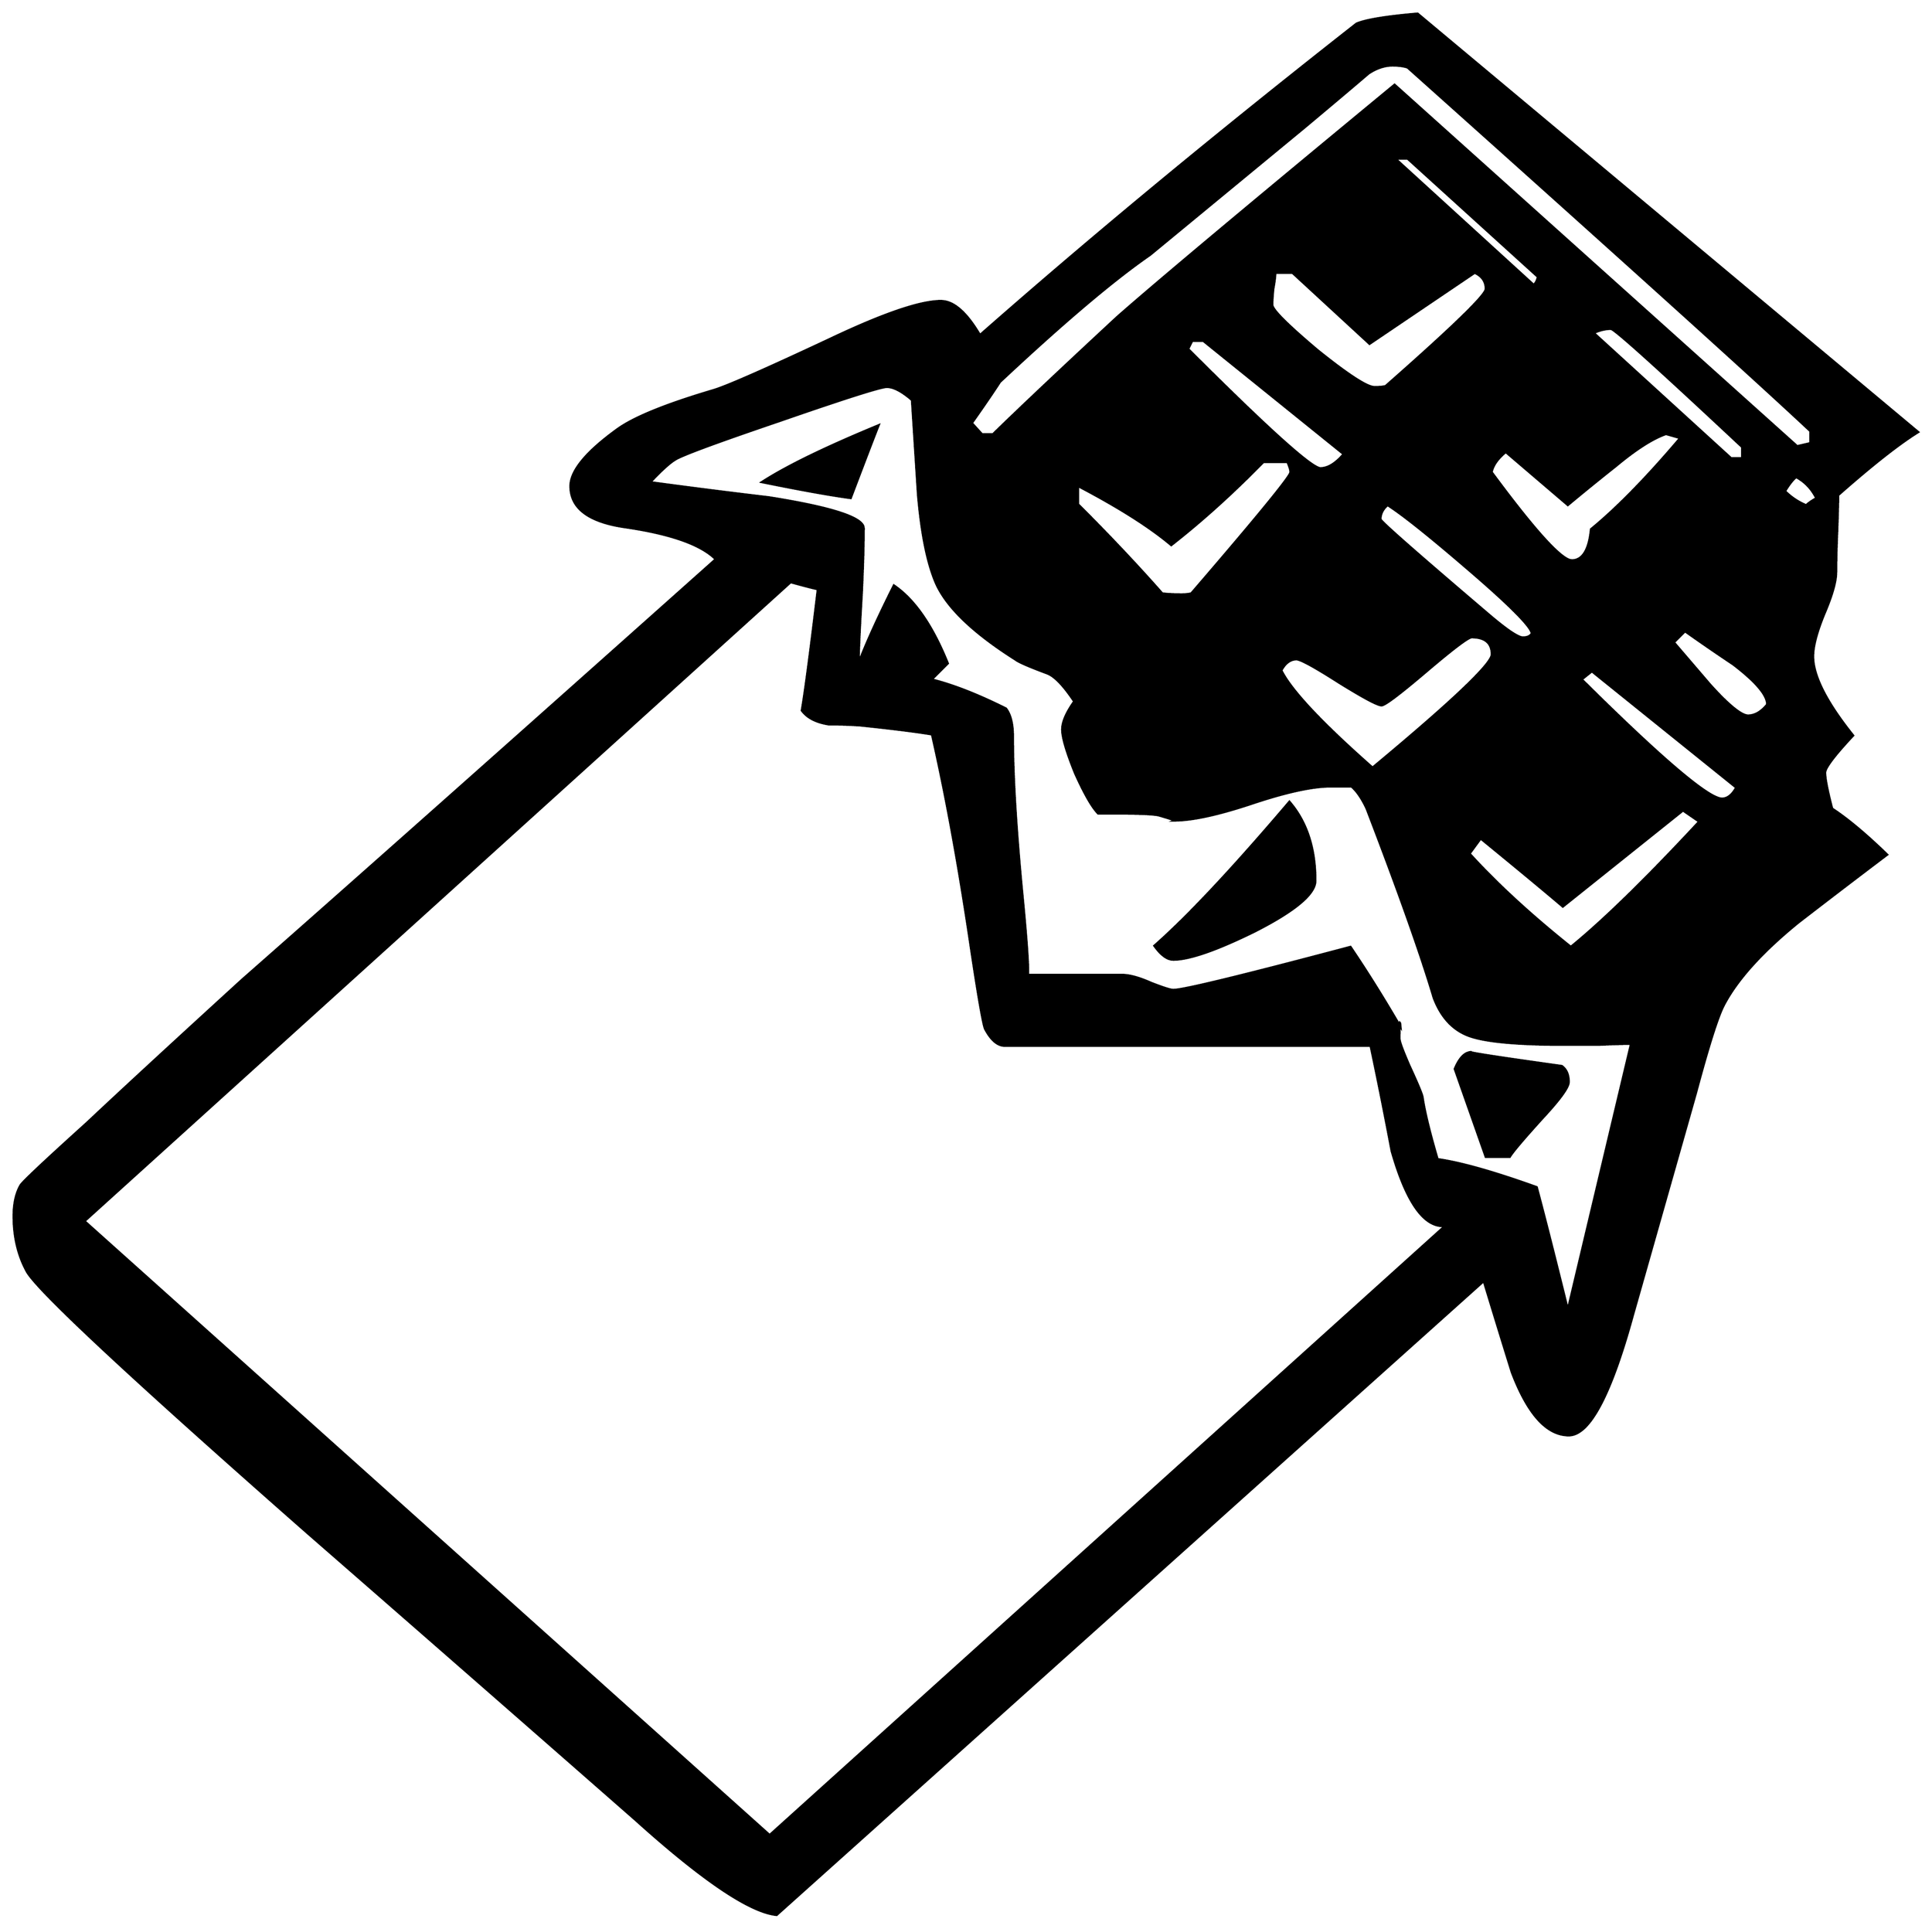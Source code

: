 


\begin{tikzpicture}[y=0.80pt, x=0.80pt, yscale=-1.0, xscale=1.0, inner sep=0pt, outer sep=0pt]
\begin{scope}[shift={(100.0,1708.0)},nonzero rule]
  \path[draw=.,fill=.,line width=1.600pt] (1984.0,-1116.0) ..
    controls (1964.667,-1104.0) and (1938.0,-1083.0) ..
    (1904.0,-1053.0) .. controls (1904.0,-1045.667) and
    (1903.667,-1033.333) .. (1903.0,-1016.0) .. controls
    (1902.333,-999.333) and (1902.0,-986.0) .. (1902.0,-976.0) ..
    controls (1902.0,-966.667) and (1898.0,-952.667) ..
    (1890.0,-934.0) .. controls (1882.667,-916.0) and
    (1879.0,-902.0) .. (1879.0,-892.0) .. controls
    (1879.0,-872.667) and (1892.333,-846.333) .. (1919.0,-813.0) ..
    controls (1900.333,-793.0) and (1891.0,-780.667) ..
    (1891.0,-776.0) .. controls (1891.0,-770.0) and
    (1893.333,-758.0) .. (1898.0,-740.0) .. controls
    (1913.333,-730.0) and (1931.667,-714.667) .. (1953.0,-694.0) ..
    controls (1923.0,-671.333) and (1893.333,-648.667) ..
    (1864.0,-626.0) .. controls (1828.0,-596.667) and
    (1803.333,-569.333) .. (1790.0,-544.0) .. controls
    (1784.0,-532.667) and (1774.667,-503.333) .. (1762.0,-456.0) ..
    controls (1748.0,-406.667) and (1727.0,-332.667) ..
    (1699.0,-234.0) .. controls (1677.0,-154.0) and
    (1655.667,-114.0) .. (1635.0,-114.0) .. controls
    (1613.0,-114.0) and (1594.0,-135.0) .. (1578.0,-177.0) ..
    controls (1568.667,-207.0) and (1559.333,-237.333) ..
    (1550.0,-268.0) -- (844.0,365.0) .. controls (817.333,362.333)
    and (770.333,330.667) .. (703.0,270.0) .. controls (594.333,174.667)
    and (485.333,79.333) .. (376.0,-16.0) .. controls (198.667,-172.0)
    and (105.0,-259.333) .. (95.0,-278.0) .. controls
    (86.333,-294.0) and (82.0,-312.333) .. (82.0,-333.0) .. controls
    (82.0,-345.667) and (84.333,-356.0) .. (89.0,-364.0) .. controls
    (91.667,-368.0) and (113.667,-388.667) .. (155.0,-426.0) ..
    controls (189.0,-458.0) and (240.667,-505.667) .. (310.0,-569.0)
    .. controls (415.333,-661.667) and (573.0,-801.667) ..
    (783.0,-989.0) .. controls (768.333,-1003.667) and
    (738.0,-1014.333) .. (692.0,-1021.0) .. controls
    (656.0,-1026.333) and (638.0,-1040.0) .. (638.0,-1062.0) ..
    controls (638.0,-1077.333) and (653.667,-1096.333) ..
    (685.0,-1119.0) .. controls (701.667,-1131.0) and
    (733.667,-1144.0) .. (781.0,-1158.0) .. controls
    (794.333,-1162.0) and (833.0,-1179.0) .. (897.0,-1209.0) ..
    controls (950.333,-1234.333) and (987.333,-1247.0) ..
    (1008.0,-1247.0) .. controls (1020.667,-1247.0) and
    (1033.667,-1235.667) .. (1047.0,-1213.0) .. controls
    (1158.333,-1311.0) and (1283.667,-1414.667) .. (1423.0,-1524.0) ..
    controls (1432.333,-1528.0) and (1452.667,-1531.333) ..
    (1484.0,-1534.0) -- (1984.0,-1116.0) --
    cycle(1882.0,-1050.0) .. controls (1877.333,-1059.333) and
    (1870.667,-1066.333) .. (1862.0,-1071.0) .. controls
    (1858.667,-1068.333) and (1855.0,-1063.667) .. (1851.0,-1057.0) ..
    controls (1857.0,-1051.0) and (1864.0,-1046.333) ..
    (1872.0,-1043.0) .. controls (1874.0,-1045.0) and
    (1877.333,-1047.333) .. (1882.0,-1050.0) --
    cycle(1808.0,-1090.0) -- (1808.0,-1101.0) .. controls
    (1724.0,-1179.667) and (1680.333,-1219.0) .. (1677.0,-1219.0) ..
    controls (1671.667,-1219.0) and (1666.0,-1217.667) ..
    (1660.0,-1215.0) -- (1797.0,-1090.0) -- (1808.0,-1090.0) --
    cycle(1604.0,-1271.0) -- (1474.0,-1389.0) --
    (1462.0,-1389.0) -- (1600.0,-1263.0) .. controls
    (1602.0,-1265.0) and (1603.333,-1267.667) .. (1604.0,-1271.0) --
    cycle(1876.0,-1105.0) -- (1876.0,-1117.0) .. controls
    (1822.0,-1167.667) and (1688.0,-1288.667) .. (1474.0,-1480.0) ..
    controls (1470.0,-1481.333) and (1465.0,-1482.0) ..
    (1459.0,-1482.0) .. controls (1451.0,-1482.0) and
    (1443.0,-1479.333) .. (1435.0,-1474.0) .. controls
    (1421.0,-1462.0) and (1399.667,-1444.0) .. (1371.0,-1420.0) --
    (1217.0,-1293.0) .. controls (1180.333,-1267.667) and
    (1130.333,-1225.333) .. (1067.0,-1166.0) .. controls
    (1061.0,-1156.667) and (1051.667,-1143.0) .. (1039.0,-1125.0) --
    (1049.0,-1114.0) -- (1060.0,-1114.0) .. controls
    (1087.333,-1140.667) and (1128.667,-1179.667) .. (1184.0,-1231.0) ..
    controls (1223.333,-1265.667) and (1315.667,-1343.0) ..
    (1461.0,-1463.0) -- (1863.0,-1102.0) -- (1876.0,-1105.0) --
    cycle(1746.0,-1110.0) -- (1732.0,-1114.0) .. controls
    (1718.667,-1109.333) and (1702.0,-1098.667) .. (1682.0,-1082.0) ..
    controls (1666.0,-1069.333) and (1650.0,-1056.333) ..
    (1634.0,-1043.0) -- (1572.0,-1096.0) .. controls
    (1564.0,-1089.333) and (1559.333,-1082.667) .. (1558.0,-1076.0) ..
    controls (1601.333,-1017.333) and (1628.0,-988.0) ..
    (1638.0,-988.0) .. controls (1648.667,-988.0) and
    (1655.0,-998.333) .. (1657.0,-1019.0) .. controls
    (1683.0,-1040.333) and (1712.667,-1070.667) .. (1746.0,-1110.0) --
    cycle(1552.0,-1259.0) .. controls (1552.0,-1266.333) and
    (1548.333,-1271.667) .. (1541.0,-1275.0) -- (1436.0,-1204.0) --
    (1359.0,-1275.0) -- (1342.0,-1275.0) .. controls
    (1342.0,-1271.667) and (1341.333,-1266.333) .. (1340.0,-1259.0) ..
    controls (1339.333,-1252.333) and (1339.0,-1247.0) ..
    (1339.0,-1243.0) .. controls (1339.0,-1238.333) and
    (1354.0,-1223.333) .. (1384.0,-1198.0) .. controls
    (1414.667,-1173.333) and (1433.667,-1161.0) .. (1441.0,-1161.0) ..
    controls (1445.667,-1161.0) and (1449.333,-1161.333) ..
    (1452.0,-1162.0) .. controls (1518.667,-1220.667) and
    (1552.0,-1253.0) .. (1552.0,-1259.0) -- cycle(1833.0,-844.0)
    .. controls (1833.0,-853.333) and (1821.667,-866.667) ..
    (1799.0,-884.0) .. controls (1783.0,-894.667) and
    (1767.0,-905.667) .. (1751.0,-917.0) -- (1740.0,-906.0) ..
    controls (1752.0,-892.0) and (1764.0,-878.0) ..
    (1776.0,-864.0) .. controls (1794.667,-843.333) and
    (1807.333,-833.0) .. (1814.0,-833.0) .. controls
    (1820.667,-833.0) and (1827.0,-836.667) .. (1833.0,-844.0) --
    cycle(1802.0,-761.0) -- (1658.0,-877.0) -- (1648.0,-869.0)
    .. controls (1728.0,-789.667) and (1774.667,-750.0) ..
    (1788.0,-750.0) .. controls (1793.333,-750.0) and
    (1798.0,-753.667) .. (1802.0,-761.0) -- cycle(1598.0,-915.0)
    .. controls (1596.667,-922.333) and (1575.0,-944.0) ..
    (1533.0,-980.0) .. controls (1495.0,-1012.667) and
    (1468.667,-1033.667) .. (1454.0,-1043.0) .. controls
    (1449.333,-1039.0) and (1447.0,-1034.333) .. (1447.0,-1029.0) ..
    controls (1447.0,-1027.0) and (1483.0,-995.333) ..
    (1555.0,-934.0) .. controls (1573.0,-918.667) and
    (1584.333,-911.0) .. (1589.0,-911.0) .. controls
    (1593.667,-911.0) and (1596.667,-912.333) .. (1598.0,-915.0) --
    cycle(1410.0,-1094.0) -- (1270.0,-1207.0) --
    (1259.0,-1207.0) -- (1255.0,-1199.0) .. controls
    (1334.333,-1119.667) and (1378.333,-1080.0) .. (1387.0,-1080.0) ..
    controls (1394.333,-1080.0) and (1402.0,-1084.667) ..
    (1410.0,-1094.0) -- cycle(1765.0,-727.0) -- (1749.0,-738.0)
    -- (1629.0,-642.0) .. controls (1611.0,-657.333) and
    (1583.667,-680.0) .. (1547.0,-710.0) -- (1536.0,-695.0) ..
    controls (1563.333,-665.0) and (1597.0,-634.0) ..
    (1637.0,-602.0) .. controls (1669.667,-628.667) and
    (1712.333,-670.333) .. (1765.0,-727.0) -- cycle(1558.0,-894.0)
    .. controls (1558.0,-905.333) and (1551.333,-911.0) ..
    (1538.0,-911.0) .. controls (1534.667,-911.0) and
    (1519.667,-899.667) .. (1493.0,-877.0) .. controls
    (1466.333,-854.333) and (1451.333,-843.0) .. (1448.0,-843.0) ..
    controls (1444.0,-843.0) and (1429.667,-850.667) ..
    (1405.0,-866.0) .. controls (1381.0,-881.333) and
    (1367.0,-889.0) .. (1363.0,-889.0) .. controls
    (1357.0,-889.0) and (1352.0,-885.333) .. (1348.0,-878.0) ..
    controls (1358.0,-858.0) and (1388.333,-825.667) ..
    (1439.0,-781.0) .. controls (1518.333,-847.0) and
    (1558.0,-884.667) .. (1558.0,-894.0) -- cycle(1357.0,-1076.0)
    .. controls (1357.0,-1078.0) and (1356.0,-1081.333) ..
    (1354.0,-1086.0) -- (1330.0,-1086.0) .. controls
    (1299.333,-1054.667) and (1268.667,-1027.0) .. (1238.0,-1003.0) ..
    controls (1216.667,-1021.0) and (1185.667,-1040.667) ..
    (1145.0,-1062.0) -- (1145.0,-1044.0) .. controls
    (1176.333,-1012.667) and (1204.333,-983.0) .. (1229.0,-955.0) ..
    controls (1233.667,-954.333) and (1240.333,-954.0) ..
    (1249.0,-954.0) .. controls (1252.333,-954.0) and
    (1255.333,-954.333) .. (1258.0,-955.0) .. controls
    (1324.0,-1031.667) and (1357.0,-1072.0) .. (1357.0,-1076.0) --
    cycle(1697.0,-505.0) .. controls (1690.333,-505.0) and
    (1679.333,-504.667) .. (1664.0,-504.0) .. controls
    (1649.333,-504.0) and (1638.333,-504.0) .. (1631.0,-504.0) ..
    controls (1583.0,-504.0) and (1551.0,-507.0) ..
    (1535.0,-513.0) .. controls (1519.0,-519.0) and
    (1507.333,-531.667) .. (1500.0,-551.0) .. controls
    (1487.333,-593.667) and (1465.0,-656.667) .. (1433.0,-740.0) ..
    controls (1428.333,-750.0) and (1423.333,-757.333) ..
    (1418.0,-762.0) -- (1397.0,-762.0) .. controls
    (1379.0,-762.0) and (1353.0,-756.333) .. (1319.0,-745.0) ..
    controls (1285.0,-733.667) and (1259.0,-728.0) ..
    (1241.0,-728.0) .. controls (1242.333,-728.0) and
    (1237.333,-729.667) .. (1226.0,-733.0) .. controls
    (1221.333,-734.333) and (1206.0,-735.0) .. (1180.0,-735.0) --
    (1165.0,-735.0) .. controls (1159.0,-741.0) and
    (1151.333,-754.333) .. (1142.0,-775.0) .. controls
    (1133.333,-796.333) and (1129.0,-811.0) .. (1129.0,-819.0) ..
    controls (1129.0,-826.333) and (1133.0,-835.667) ..
    (1141.0,-847.0) .. controls (1130.333,-863.0) and
    (1121.333,-872.333) .. (1114.0,-875.0) .. controls
    (1096.0,-881.667) and (1085.333,-886.333) .. (1082.0,-889.0) ..
    controls (1040.0,-915.667) and (1013.667,-941.0) ..
    (1003.0,-965.0) .. controls (994.333,-985.0) and
    (988.333,-1014.667) .. (985.0,-1054.0) .. controls
    (983.0,-1085.333) and (981.0,-1116.667) .. (979.0,-1148.0) ..
    controls (969.0,-1156.667) and (960.667,-1161.0) ..
    (954.0,-1161.0) .. controls (948.0,-1161.0) and
    (912.333,-1149.667) .. (847.0,-1127.0) .. controls
    (782.333,-1105.0) and (747.333,-1092.0) .. (742.0,-1088.0) ..
    controls (736.667,-1084.667) and (728.667,-1077.333) ..
    (718.0,-1066.0) .. controls (757.333,-1060.667) and
    (796.667,-1055.667) .. (836.0,-1051.0) .. controls
    (899.333,-1041.0) and (931.0,-1030.667) .. (931.0,-1020.0) ..
    controls (931.0,-1003.333) and (930.333,-981.0) ..
    (929.0,-953.0) .. controls (927.0,-919.667) and (926.0,-897.333)
    .. (926.0,-886.0) .. controls (933.333,-905.333) and
    (945.0,-931.0) .. (961.0,-963.0) .. controls (981.667,-949.0)
    and (999.667,-923.0) .. (1015.0,-885.0) -- (999.0,-869.0) ..
    controls (1020.333,-863.667) and (1045.0,-854.0) ..
    (1073.0,-840.0) .. controls (1077.667,-834.0) and
    (1080.0,-824.667) .. (1080.0,-812.0) .. controls
    (1080.0,-773.333) and (1083.0,-722.333) .. (1089.0,-659.0) ..
    controls (1093.667,-611.0) and (1095.667,-582.667) ..
    (1095.0,-574.0) -- (1189.0,-574.0) .. controls
    (1196.333,-574.0) and (1206.0,-571.333) .. (1218.0,-566.0) ..
    controls (1230.0,-561.333) and (1237.333,-559.0) ..
    (1240.0,-559.0) .. controls (1250.0,-559.0) and
    (1309.0,-573.333) .. (1417.0,-602.0) .. controls
    (1433.667,-577.333) and (1450.333,-550.667) .. (1467.0,-522.0) ..
    controls (1466.333,-530.0) and (1466.0,-526.0) ..
    (1466.0,-510.0) .. controls (1466.0,-507.333) and
    (1469.333,-498.333) .. (1476.0,-483.0) .. controls
    (1484.0,-465.667) and (1488.333,-455.333) .. (1489.0,-452.0) ..
    controls (1491.0,-438.0) and (1496.0,-417.333) ..
    (1504.0,-390.0) .. controls (1527.333,-386.667) and
    (1560.333,-377.333) .. (1603.0,-362.0) .. controls
    (1610.333,-334.667) and (1620.667,-294.0) .. (1634.0,-240.0) --
    (1697.0,-505.0) -- cycle(1511.0,-323.0) .. controls
    (1490.333,-321.667) and (1472.667,-346.667) .. (1458.0,-398.0) ..
    controls (1451.333,-433.333) and (1444.333,-468.333) ..
    (1437.0,-503.0) -- (1072.0,-503.0) .. controls
    (1064.667,-503.0) and (1058.0,-508.667) .. (1052.0,-520.0) ..
    controls (1050.0,-524.667) and (1045.333,-551.333) ..
    (1038.0,-600.0) .. controls (1026.0,-681.333) and
    (1013.0,-752.667) .. (999.0,-814.0) .. controls (983.0,-816.667)
    and (959.0,-819.667) .. (927.0,-823.0) .. controls
    (916.333,-823.667) and (906.0,-824.0) .. (896.0,-824.0) ..
    controls (883.333,-826.0) and (874.333,-830.667) .. (869.0,-838.0)
    .. controls (872.333,-857.333) and (877.667,-897.667) ..
    (885.0,-959.0) .. controls (879.0,-960.333) and (870.0,-962.667)
    .. (858.0,-966.0) -- (153.0,-328.0) -- (837.0,285.0) --
    (1511.0,-323.0) -- cycle(1635.0,-467.0) .. controls
    (1635.0,-461.667) and (1626.333,-449.667) .. (1609.0,-431.0) ..
    controls (1589.667,-409.667) and (1578.667,-396.667) ..
    (1576.0,-392.0) -- (1552.0,-392.0) -- (1521.0,-480.0) ..
    controls (1525.667,-491.333) and (1531.333,-497.0) ..
    (1538.0,-497.0) .. controls (1531.333,-497.0) and
    (1561.333,-492.333) .. (1628.0,-483.0) .. controls
    (1632.667,-479.667) and (1635.0,-474.333) .. (1635.0,-467.0) --
    cycle(946.0,-1123.0) .. controls (942.0,-1113.0) and
    (932.667,-1088.667) .. (918.0,-1050.0) .. controls
    (898.0,-1052.667) and (868.333,-1058.0) .. (829.0,-1066.0) ..
    controls (853.667,-1082.0) and (892.667,-1101.0) ..
    (946.0,-1123.0) -- cycle(1382.0,-668.0) .. controls
    (1382.0,-654.667) and (1361.667,-637.667) .. (1321.0,-617.0) ..
    controls (1283.0,-598.333) and (1256.0,-589.0) ..
    (1240.0,-589.0) .. controls (1234.0,-589.0) and
    (1227.667,-593.667) .. (1221.0,-603.0) .. controls
    (1254.333,-632.333) and (1299.333,-680.333) .. (1356.0,-747.0) ..
    controls (1373.333,-727.0) and (1382.0,-700.667) ..
    (1382.0,-668.0) -- cycle;
\end{scope}

\end{tikzpicture}


